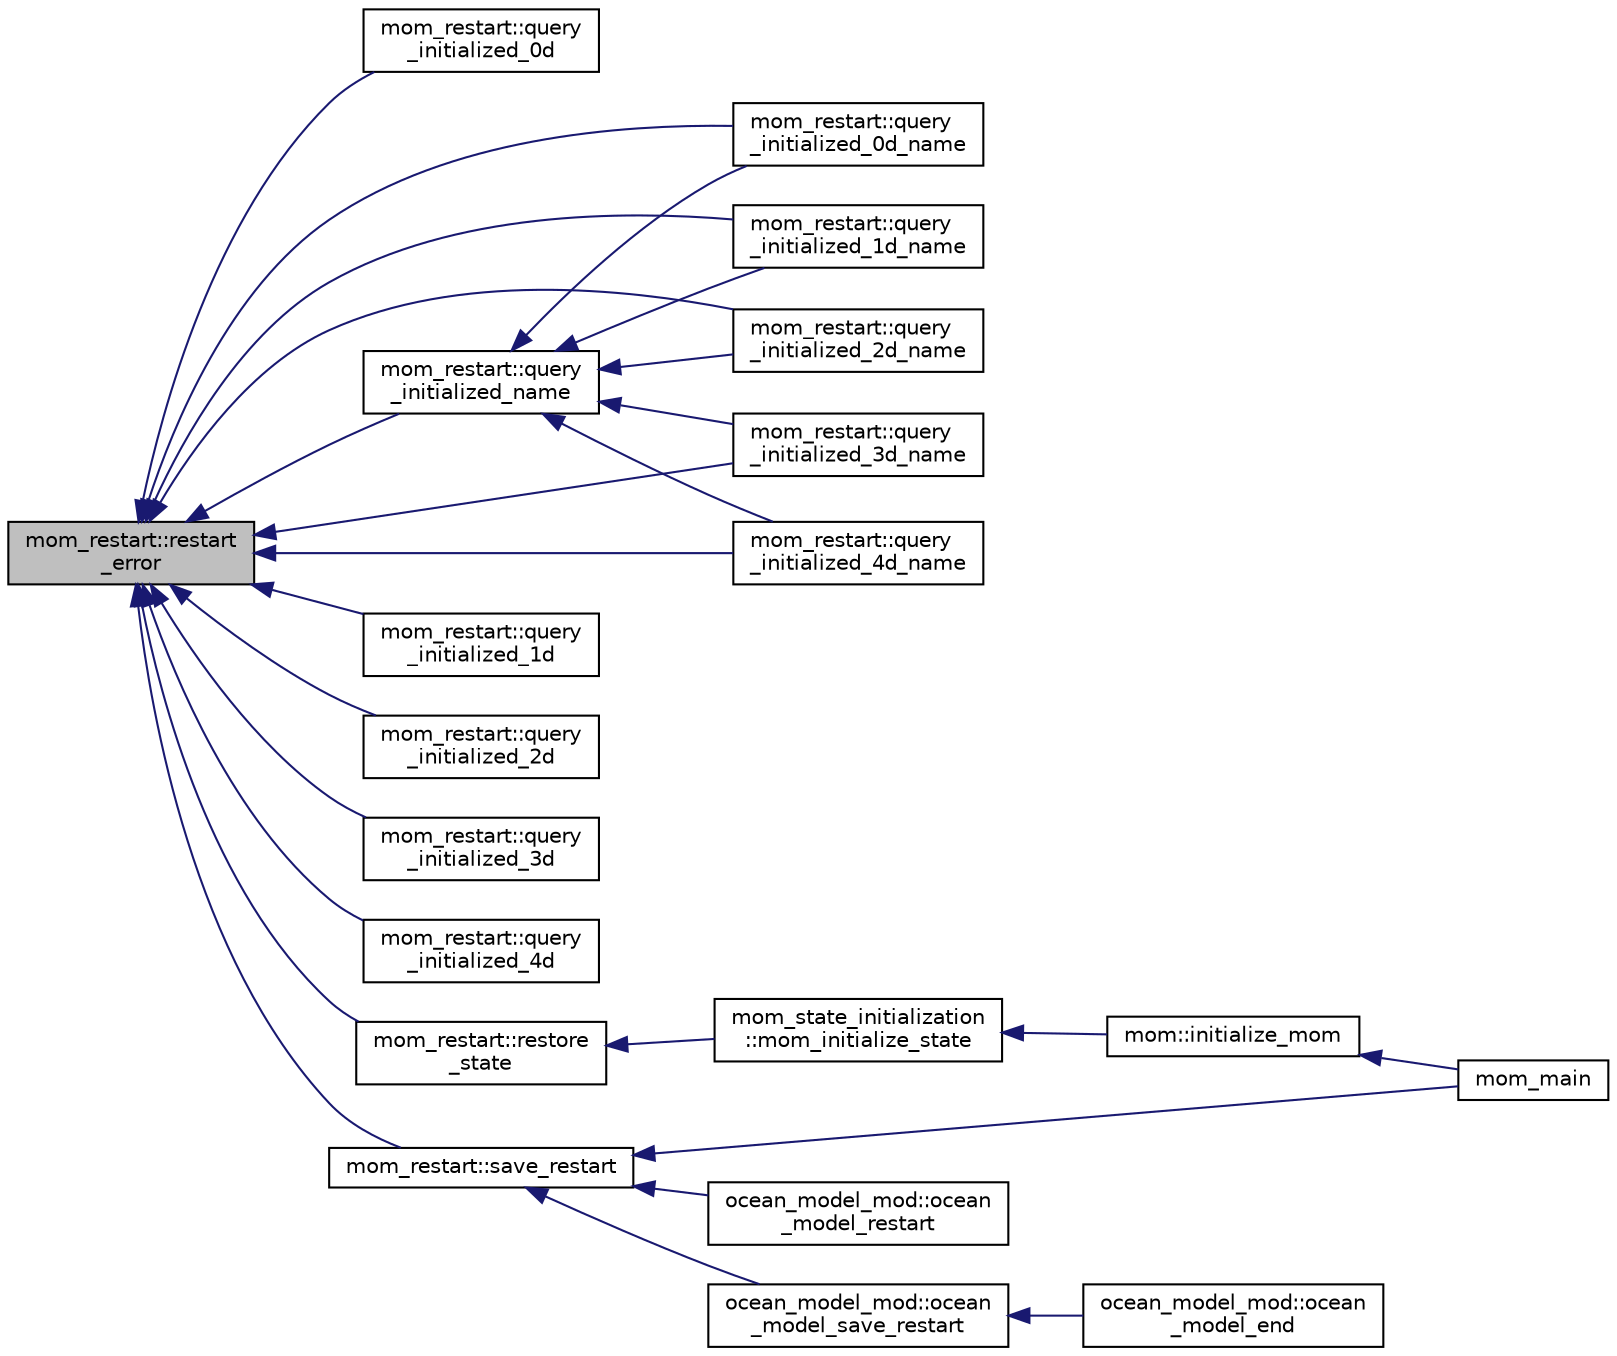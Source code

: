 digraph "mom_restart::restart_error"
{
 // INTERACTIVE_SVG=YES
  edge [fontname="Helvetica",fontsize="10",labelfontname="Helvetica",labelfontsize="10"];
  node [fontname="Helvetica",fontsize="10",shape=record];
  rankdir="LR";
  Node91 [label="mom_restart::restart\l_error",height=0.2,width=0.4,color="black", fillcolor="grey75", style="filled", fontcolor="black"];
  Node91 -> Node92 [dir="back",color="midnightblue",fontsize="10",style="solid",fontname="Helvetica"];
  Node92 [label="mom_restart::query\l_initialized_0d",height=0.2,width=0.4,color="black", fillcolor="white", style="filled",URL="$namespacemom__restart.html#a9dfaebbadaef08ed425beeb702391d6c"];
  Node91 -> Node93 [dir="back",color="midnightblue",fontsize="10",style="solid",fontname="Helvetica"];
  Node93 [label="mom_restart::query\l_initialized_0d_name",height=0.2,width=0.4,color="black", fillcolor="white", style="filled",URL="$namespacemom__restart.html#a7abca14dfc4fa1efcec27f8f8f7d6762"];
  Node91 -> Node94 [dir="back",color="midnightblue",fontsize="10",style="solid",fontname="Helvetica"];
  Node94 [label="mom_restart::query\l_initialized_1d",height=0.2,width=0.4,color="black", fillcolor="white", style="filled",URL="$namespacemom__restart.html#ad01401819c16db2630321415488af4fd"];
  Node91 -> Node95 [dir="back",color="midnightblue",fontsize="10",style="solid",fontname="Helvetica"];
  Node95 [label="mom_restart::query\l_initialized_1d_name",height=0.2,width=0.4,color="black", fillcolor="white", style="filled",URL="$namespacemom__restart.html#a3c999a09696203fd104cf5ea7786ae39"];
  Node91 -> Node96 [dir="back",color="midnightblue",fontsize="10",style="solid",fontname="Helvetica"];
  Node96 [label="mom_restart::query\l_initialized_2d",height=0.2,width=0.4,color="black", fillcolor="white", style="filled",URL="$namespacemom__restart.html#aeee4854da077d24fb8618c88972ee2c1"];
  Node91 -> Node97 [dir="back",color="midnightblue",fontsize="10",style="solid",fontname="Helvetica"];
  Node97 [label="mom_restart::query\l_initialized_2d_name",height=0.2,width=0.4,color="black", fillcolor="white", style="filled",URL="$namespacemom__restart.html#ac2916c91f2b110463b8b6ffd5330c683"];
  Node91 -> Node98 [dir="back",color="midnightblue",fontsize="10",style="solid",fontname="Helvetica"];
  Node98 [label="mom_restart::query\l_initialized_3d",height=0.2,width=0.4,color="black", fillcolor="white", style="filled",URL="$namespacemom__restart.html#ad8cd9a08f434e6193d642b08251aee90"];
  Node91 -> Node99 [dir="back",color="midnightblue",fontsize="10",style="solid",fontname="Helvetica"];
  Node99 [label="mom_restart::query\l_initialized_3d_name",height=0.2,width=0.4,color="black", fillcolor="white", style="filled",URL="$namespacemom__restart.html#a0ff886233ff24e93349a1f1c8e547da4"];
  Node91 -> Node100 [dir="back",color="midnightblue",fontsize="10",style="solid",fontname="Helvetica"];
  Node100 [label="mom_restart::query\l_initialized_4d",height=0.2,width=0.4,color="black", fillcolor="white", style="filled",URL="$namespacemom__restart.html#a91cf0baa54a2d21017252d431635c74a"];
  Node91 -> Node101 [dir="back",color="midnightblue",fontsize="10",style="solid",fontname="Helvetica"];
  Node101 [label="mom_restart::query\l_initialized_4d_name",height=0.2,width=0.4,color="black", fillcolor="white", style="filled",URL="$namespacemom__restart.html#a5223057ec731f74507fd800511c01ab2"];
  Node91 -> Node102 [dir="back",color="midnightblue",fontsize="10",style="solid",fontname="Helvetica"];
  Node102 [label="mom_restart::query\l_initialized_name",height=0.2,width=0.4,color="black", fillcolor="white", style="filled",URL="$namespacemom__restart.html#a7c9521908e6149d6434fc0611afc3054"];
  Node102 -> Node93 [dir="back",color="midnightblue",fontsize="10",style="solid",fontname="Helvetica"];
  Node102 -> Node95 [dir="back",color="midnightblue",fontsize="10",style="solid",fontname="Helvetica"];
  Node102 -> Node97 [dir="back",color="midnightblue",fontsize="10",style="solid",fontname="Helvetica"];
  Node102 -> Node99 [dir="back",color="midnightblue",fontsize="10",style="solid",fontname="Helvetica"];
  Node102 -> Node101 [dir="back",color="midnightblue",fontsize="10",style="solid",fontname="Helvetica"];
  Node91 -> Node103 [dir="back",color="midnightblue",fontsize="10",style="solid",fontname="Helvetica"];
  Node103 [label="mom_restart::restore\l_state",height=0.2,width=0.4,color="black", fillcolor="white", style="filled",URL="$namespacemom__restart.html#aec60d8a437fc858db4a020f9985b449d"];
  Node103 -> Node104 [dir="back",color="midnightblue",fontsize="10",style="solid",fontname="Helvetica"];
  Node104 [label="mom_state_initialization\l::mom_initialize_state",height=0.2,width=0.4,color="black", fillcolor="white", style="filled",URL="$namespacemom__state__initialization.html#af4e854627c6572332ba3fd895f169321"];
  Node104 -> Node105 [dir="back",color="midnightblue",fontsize="10",style="solid",fontname="Helvetica"];
  Node105 [label="mom::initialize_mom",height=0.2,width=0.4,color="black", fillcolor="white", style="filled",URL="$namespacemom.html#a0be2869fef30e1e0604facfe1b41555d",tooltip="This subroutine initializes MOM. "];
  Node105 -> Node106 [dir="back",color="midnightblue",fontsize="10",style="solid",fontname="Helvetica"];
  Node106 [label="mom_main",height=0.2,width=0.4,color="black", fillcolor="white", style="filled",URL="$MOM__driver_8F90.html#a08fffeb2d8e8acbf9ed4609be6d258c6"];
  Node91 -> Node107 [dir="back",color="midnightblue",fontsize="10",style="solid",fontname="Helvetica"];
  Node107 [label="mom_restart::save_restart",height=0.2,width=0.4,color="black", fillcolor="white", style="filled",URL="$namespacemom__restart.html#ab88b83af8a7dc731b70bc534325ba2b4"];
  Node107 -> Node108 [dir="back",color="midnightblue",fontsize="10",style="solid",fontname="Helvetica"];
  Node108 [label="ocean_model_mod::ocean\l_model_restart",height=0.2,width=0.4,color="black", fillcolor="white", style="filled",URL="$namespaceocean__model__mod.html#a908a47d286b0257e91a253272926dc3d"];
  Node107 -> Node109 [dir="back",color="midnightblue",fontsize="10",style="solid",fontname="Helvetica"];
  Node109 [label="ocean_model_mod::ocean\l_model_save_restart",height=0.2,width=0.4,color="black", fillcolor="white", style="filled",URL="$namespaceocean__model__mod.html#ad969c968b1133584b9dcf48d78f51c01"];
  Node109 -> Node110 [dir="back",color="midnightblue",fontsize="10",style="solid",fontname="Helvetica"];
  Node110 [label="ocean_model_mod::ocean\l_model_end",height=0.2,width=0.4,color="black", fillcolor="white", style="filled",URL="$namespaceocean__model__mod.html#a276959acb69502491d4b3a5a83e596b8"];
  Node107 -> Node106 [dir="back",color="midnightblue",fontsize="10",style="solid",fontname="Helvetica"];
}

